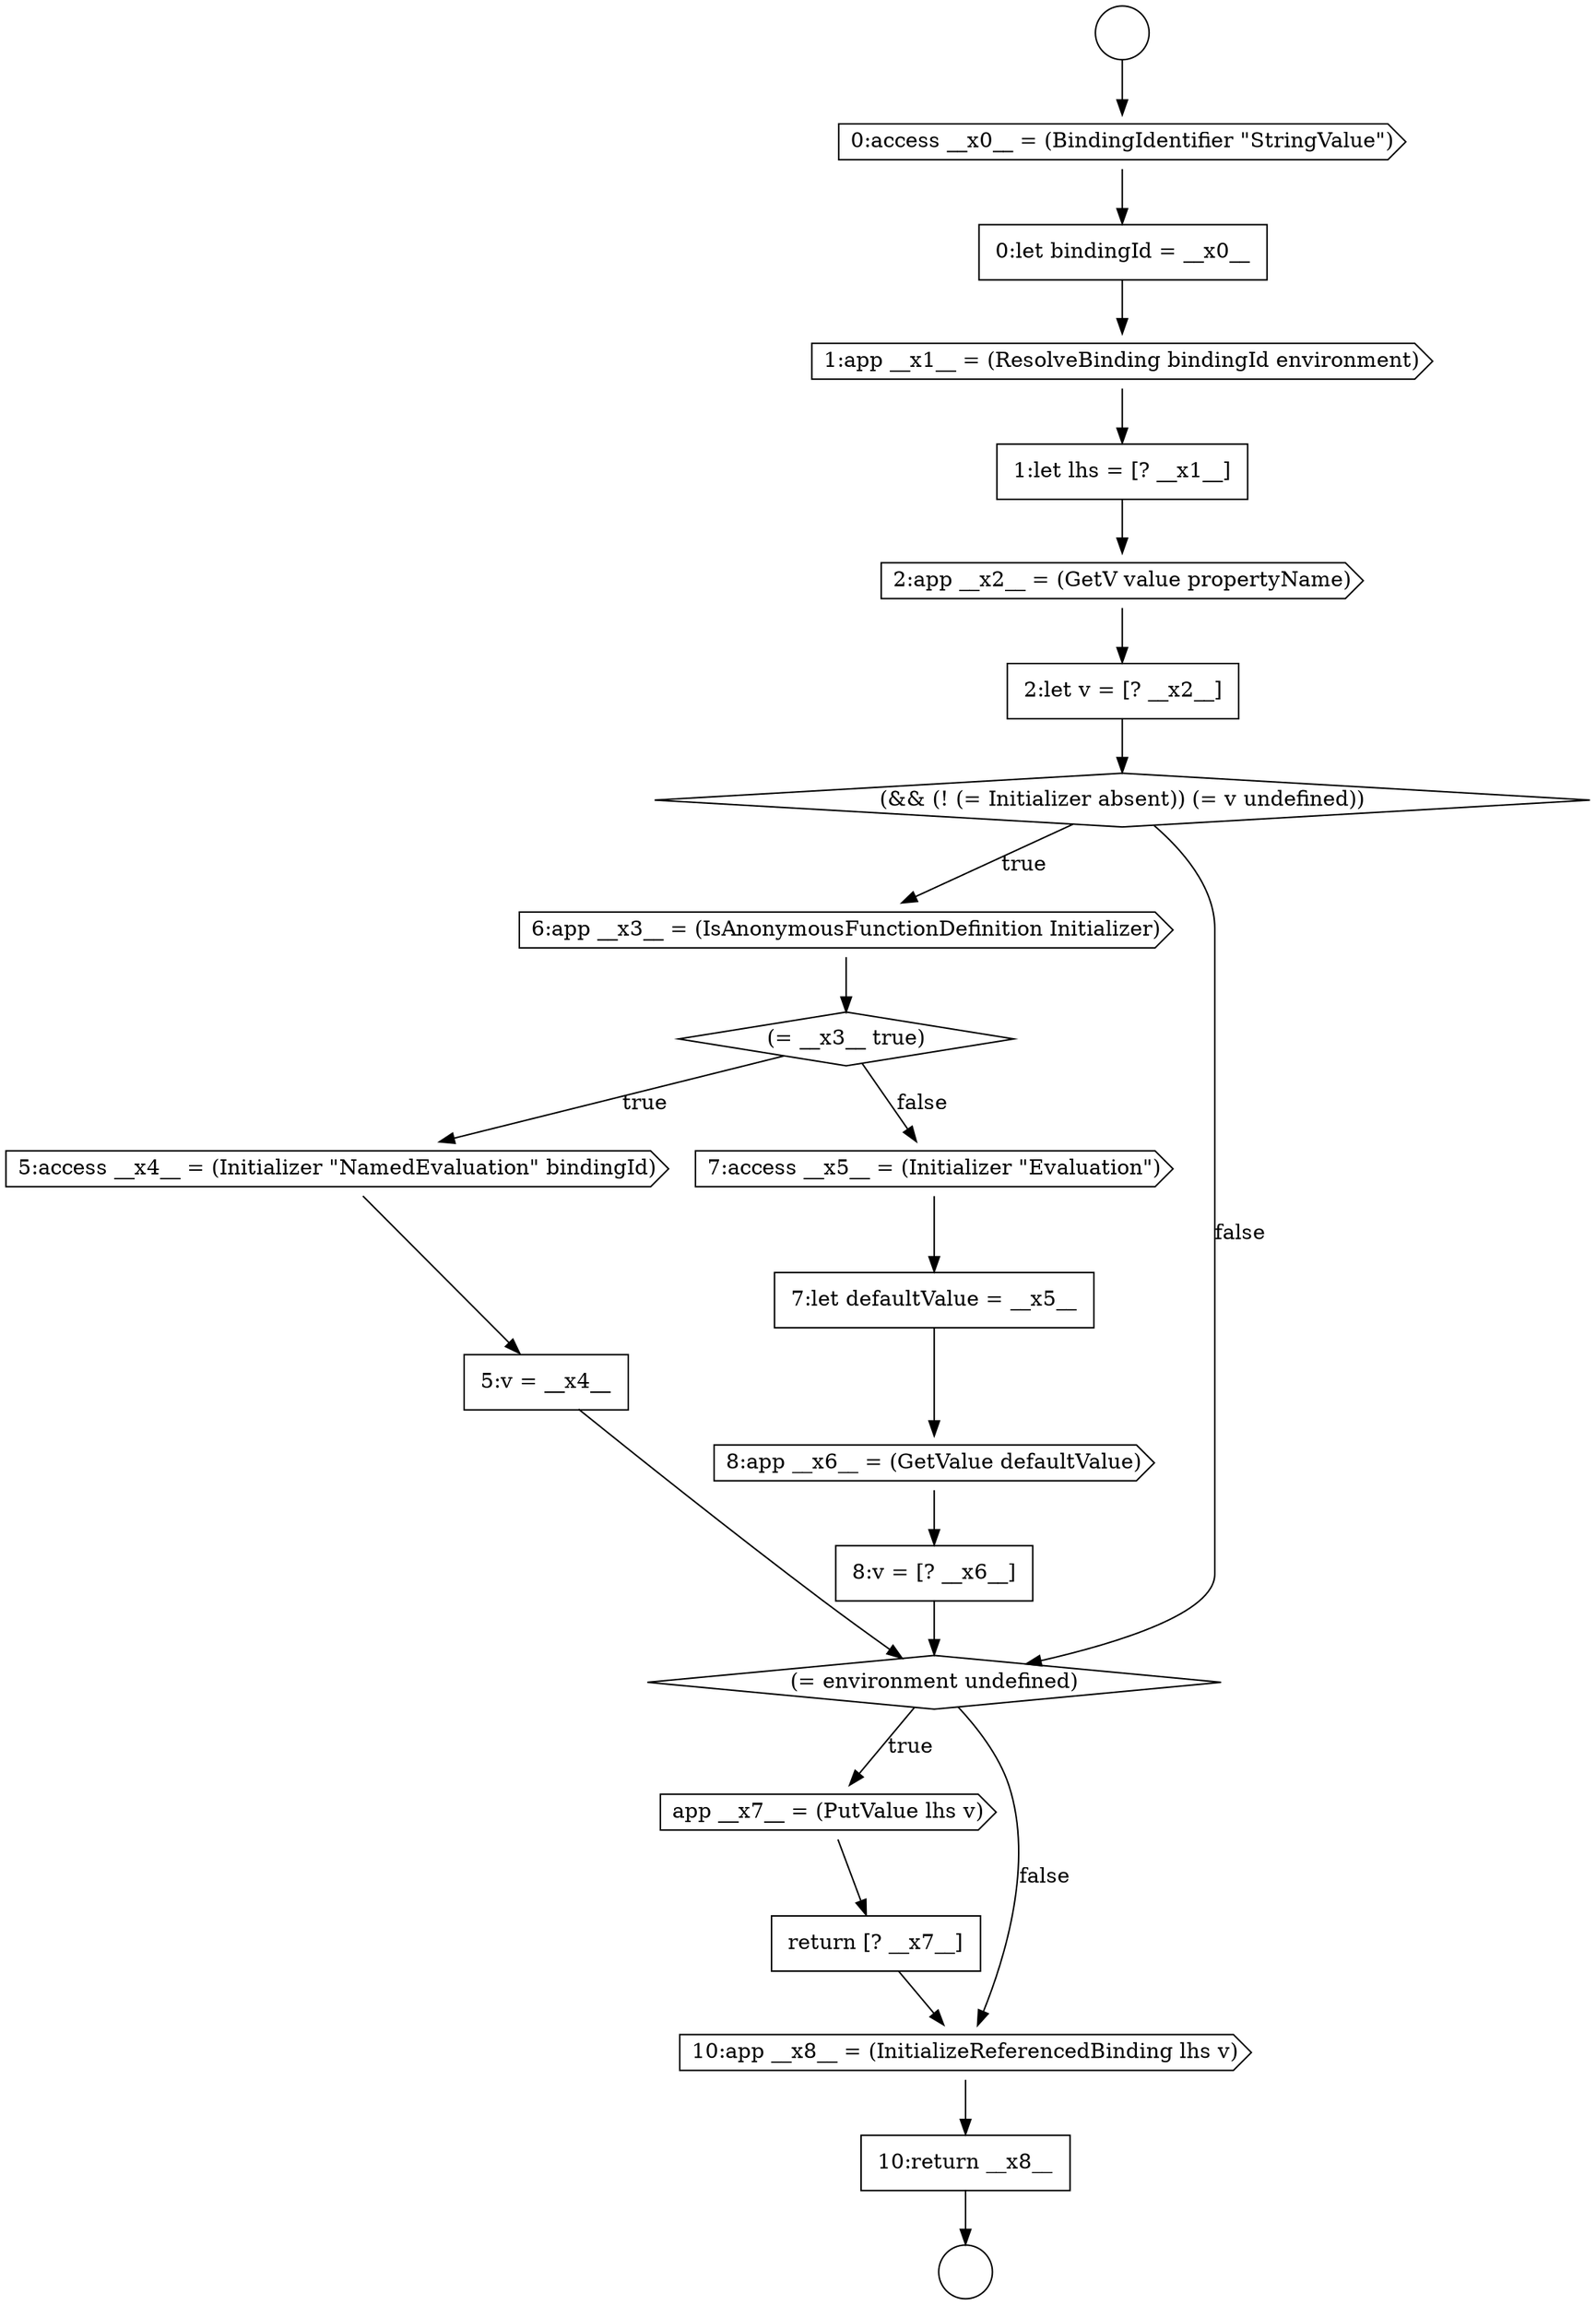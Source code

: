 digraph {
  node7072 [shape=cds, label=<<font color="black">app __x7__ = (PutValue lhs v)</font>> color="black" fillcolor="white" style=filled]
  node7068 [shape=none, margin=0, label=<<font color="black">
    <table border="0" cellborder="1" cellspacing="0" cellpadding="10">
      <tr><td align="left">7:let defaultValue = __x5__</td></tr>
    </table>
  </font>> color="black" fillcolor="white" style=filled]
  node7064 [shape=diamond, label=<<font color="black">(= __x3__ true)</font>> color="black" fillcolor="white" style=filled]
  node7063 [shape=cds, label=<<font color="black">6:app __x3__ = (IsAnonymousFunctionDefinition Initializer)</font>> color="black" fillcolor="white" style=filled]
  node7065 [shape=cds, label=<<font color="black">5:access __x4__ = (Initializer &quot;NamedEvaluation&quot; bindingId)</font>> color="black" fillcolor="white" style=filled]
  node7069 [shape=cds, label=<<font color="black">8:app __x6__ = (GetValue defaultValue)</font>> color="black" fillcolor="white" style=filled]
  node7074 [shape=cds, label=<<font color="black">10:app __x8__ = (InitializeReferencedBinding lhs v)</font>> color="black" fillcolor="white" style=filled]
  node7073 [shape=none, margin=0, label=<<font color="black">
    <table border="0" cellborder="1" cellspacing="0" cellpadding="10">
      <tr><td align="left">return [? __x7__]</td></tr>
    </table>
  </font>> color="black" fillcolor="white" style=filled]
  node7062 [shape=diamond, label=<<font color="black">(&amp;&amp; (! (= Initializer absent)) (= v undefined))</font>> color="black" fillcolor="white" style=filled]
  node7066 [shape=none, margin=0, label=<<font color="black">
    <table border="0" cellborder="1" cellspacing="0" cellpadding="10">
      <tr><td align="left">5:v = __x4__</td></tr>
    </table>
  </font>> color="black" fillcolor="white" style=filled]
  node7070 [shape=none, margin=0, label=<<font color="black">
    <table border="0" cellborder="1" cellspacing="0" cellpadding="10">
      <tr><td align="left">8:v = [? __x6__]</td></tr>
    </table>
  </font>> color="black" fillcolor="white" style=filled]
  node7067 [shape=cds, label=<<font color="black">7:access __x5__ = (Initializer &quot;Evaluation&quot;)</font>> color="black" fillcolor="white" style=filled]
  node7061 [shape=none, margin=0, label=<<font color="black">
    <table border="0" cellborder="1" cellspacing="0" cellpadding="10">
      <tr><td align="left">2:let v = [? __x2__]</td></tr>
    </table>
  </font>> color="black" fillcolor="white" style=filled]
  node7071 [shape=diamond, label=<<font color="black">(= environment undefined)</font>> color="black" fillcolor="white" style=filled]
  node7060 [shape=cds, label=<<font color="black">2:app __x2__ = (GetV value propertyName)</font>> color="black" fillcolor="white" style=filled]
  node7075 [shape=none, margin=0, label=<<font color="black">
    <table border="0" cellborder="1" cellspacing="0" cellpadding="10">
      <tr><td align="left">10:return __x8__</td></tr>
    </table>
  </font>> color="black" fillcolor="white" style=filled]
  node7054 [shape=circle label=" " color="black" fillcolor="white" style=filled]
  node7059 [shape=none, margin=0, label=<<font color="black">
    <table border="0" cellborder="1" cellspacing="0" cellpadding="10">
      <tr><td align="left">1:let lhs = [? __x1__]</td></tr>
    </table>
  </font>> color="black" fillcolor="white" style=filled]
  node7058 [shape=cds, label=<<font color="black">1:app __x1__ = (ResolveBinding bindingId environment)</font>> color="black" fillcolor="white" style=filled]
  node7055 [shape=circle label=" " color="black" fillcolor="white" style=filled]
  node7056 [shape=cds, label=<<font color="black">0:access __x0__ = (BindingIdentifier &quot;StringValue&quot;)</font>> color="black" fillcolor="white" style=filled]
  node7057 [shape=none, margin=0, label=<<font color="black">
    <table border="0" cellborder="1" cellspacing="0" cellpadding="10">
      <tr><td align="left">0:let bindingId = __x0__</td></tr>
    </table>
  </font>> color="black" fillcolor="white" style=filled]
  node7067 -> node7068 [ color="black"]
  node7066 -> node7071 [ color="black"]
  node7058 -> node7059 [ color="black"]
  node7063 -> node7064 [ color="black"]
  node7068 -> node7069 [ color="black"]
  node7072 -> node7073 [ color="black"]
  node7069 -> node7070 [ color="black"]
  node7060 -> node7061 [ color="black"]
  node7074 -> node7075 [ color="black"]
  node7057 -> node7058 [ color="black"]
  node7064 -> node7065 [label=<<font color="black">true</font>> color="black"]
  node7064 -> node7067 [label=<<font color="black">false</font>> color="black"]
  node7073 -> node7074 [ color="black"]
  node7071 -> node7072 [label=<<font color="black">true</font>> color="black"]
  node7071 -> node7074 [label=<<font color="black">false</font>> color="black"]
  node7075 -> node7055 [ color="black"]
  node7061 -> node7062 [ color="black"]
  node7054 -> node7056 [ color="black"]
  node7059 -> node7060 [ color="black"]
  node7056 -> node7057 [ color="black"]
  node7065 -> node7066 [ color="black"]
  node7070 -> node7071 [ color="black"]
  node7062 -> node7063 [label=<<font color="black">true</font>> color="black"]
  node7062 -> node7071 [label=<<font color="black">false</font>> color="black"]
}
